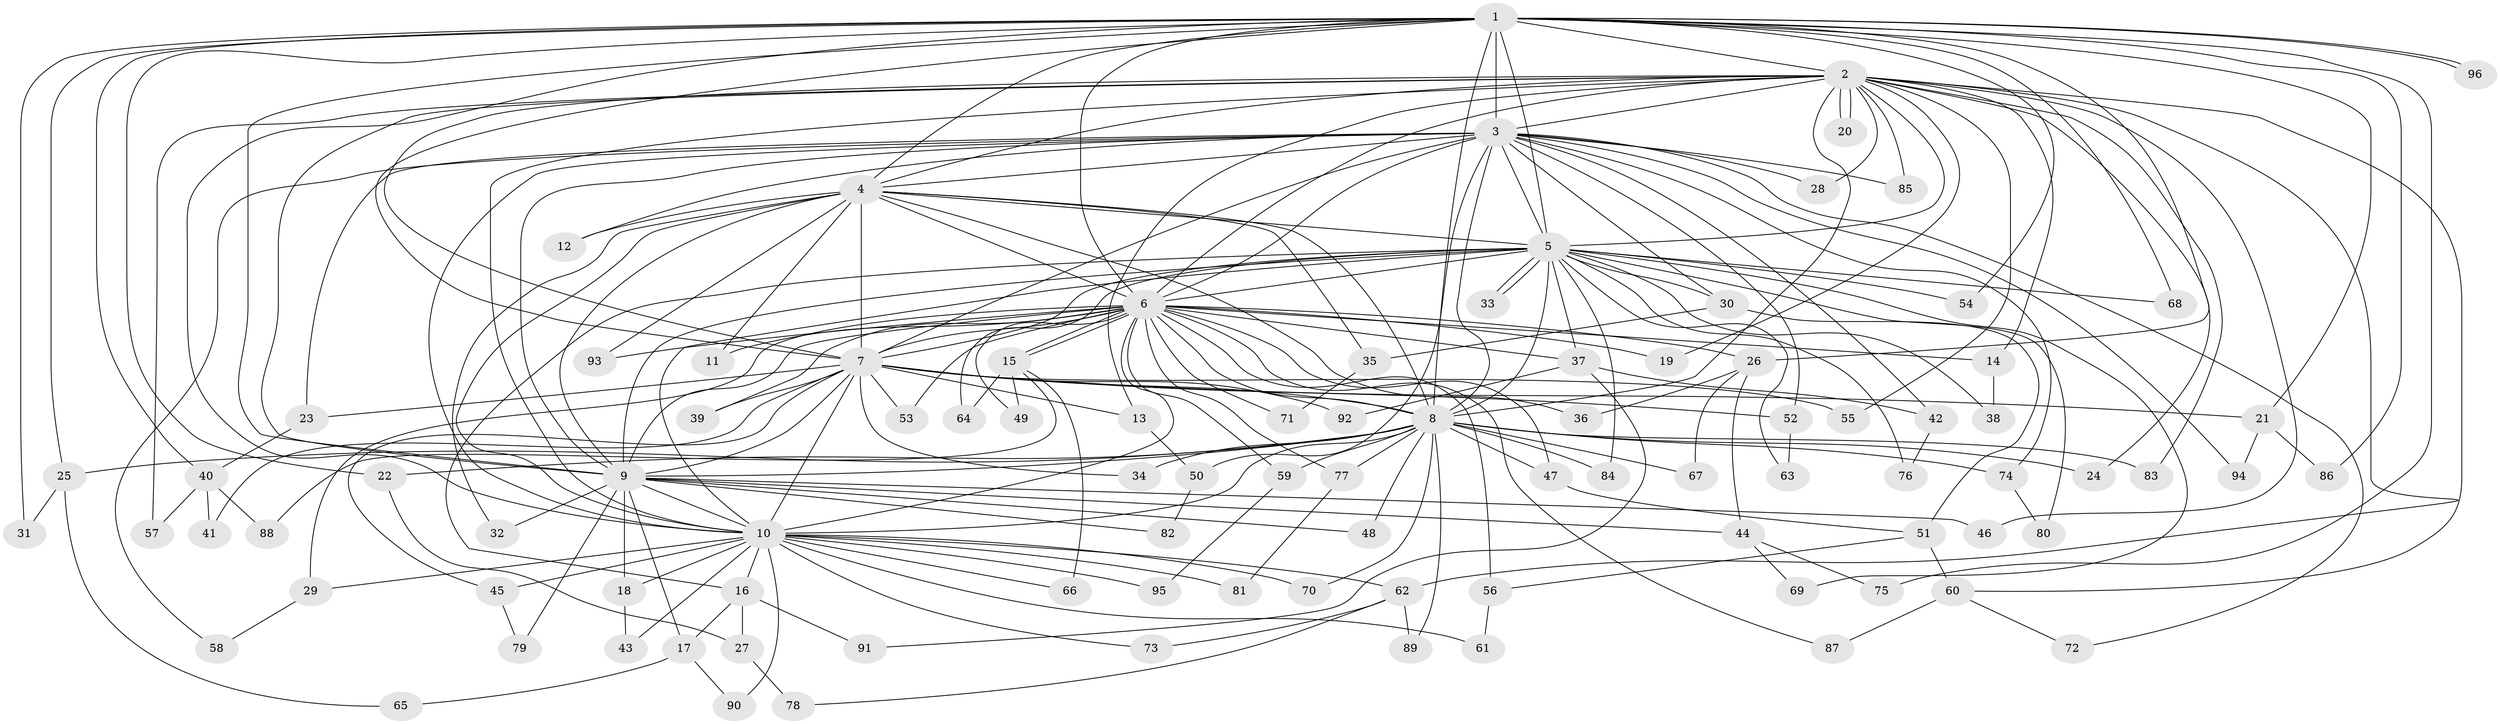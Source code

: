 // Generated by graph-tools (version 1.1) at 2025/34/03/09/25 02:34:54]
// undirected, 96 vertices, 217 edges
graph export_dot {
graph [start="1"]
  node [color=gray90,style=filled];
  1;
  2;
  3;
  4;
  5;
  6;
  7;
  8;
  9;
  10;
  11;
  12;
  13;
  14;
  15;
  16;
  17;
  18;
  19;
  20;
  21;
  22;
  23;
  24;
  25;
  26;
  27;
  28;
  29;
  30;
  31;
  32;
  33;
  34;
  35;
  36;
  37;
  38;
  39;
  40;
  41;
  42;
  43;
  44;
  45;
  46;
  47;
  48;
  49;
  50;
  51;
  52;
  53;
  54;
  55;
  56;
  57;
  58;
  59;
  60;
  61;
  62;
  63;
  64;
  65;
  66;
  67;
  68;
  69;
  70;
  71;
  72;
  73;
  74;
  75;
  76;
  77;
  78;
  79;
  80;
  81;
  82;
  83;
  84;
  85;
  86;
  87;
  88;
  89;
  90;
  91;
  92;
  93;
  94;
  95;
  96;
  1 -- 2;
  1 -- 3;
  1 -- 4;
  1 -- 5;
  1 -- 6;
  1 -- 7;
  1 -- 8;
  1 -- 9;
  1 -- 10;
  1 -- 21;
  1 -- 22;
  1 -- 25;
  1 -- 26;
  1 -- 31;
  1 -- 40;
  1 -- 54;
  1 -- 68;
  1 -- 75;
  1 -- 86;
  1 -- 96;
  1 -- 96;
  2 -- 3;
  2 -- 4;
  2 -- 5;
  2 -- 6;
  2 -- 7;
  2 -- 8;
  2 -- 9;
  2 -- 10;
  2 -- 13;
  2 -- 14;
  2 -- 19;
  2 -- 20;
  2 -- 20;
  2 -- 24;
  2 -- 28;
  2 -- 46;
  2 -- 55;
  2 -- 57;
  2 -- 60;
  2 -- 62;
  2 -- 83;
  2 -- 85;
  3 -- 4;
  3 -- 5;
  3 -- 6;
  3 -- 7;
  3 -- 8;
  3 -- 9;
  3 -- 10;
  3 -- 12;
  3 -- 23;
  3 -- 28;
  3 -- 30;
  3 -- 42;
  3 -- 50;
  3 -- 52;
  3 -- 58;
  3 -- 72;
  3 -- 74;
  3 -- 85;
  3 -- 94;
  4 -- 5;
  4 -- 6;
  4 -- 7;
  4 -- 8;
  4 -- 9;
  4 -- 10;
  4 -- 11;
  4 -- 12;
  4 -- 32;
  4 -- 35;
  4 -- 36;
  4 -- 93;
  5 -- 6;
  5 -- 7;
  5 -- 8;
  5 -- 9;
  5 -- 10;
  5 -- 16;
  5 -- 30;
  5 -- 33;
  5 -- 33;
  5 -- 37;
  5 -- 38;
  5 -- 54;
  5 -- 63;
  5 -- 64;
  5 -- 68;
  5 -- 69;
  5 -- 76;
  5 -- 80;
  5 -- 84;
  6 -- 7;
  6 -- 8;
  6 -- 9;
  6 -- 10;
  6 -- 11;
  6 -- 14;
  6 -- 15;
  6 -- 15;
  6 -- 19;
  6 -- 26;
  6 -- 29;
  6 -- 37;
  6 -- 39;
  6 -- 47;
  6 -- 49;
  6 -- 53;
  6 -- 56;
  6 -- 59;
  6 -- 71;
  6 -- 77;
  6 -- 87;
  6 -- 93;
  7 -- 8;
  7 -- 9;
  7 -- 10;
  7 -- 13;
  7 -- 21;
  7 -- 23;
  7 -- 34;
  7 -- 39;
  7 -- 41;
  7 -- 45;
  7 -- 52;
  7 -- 53;
  7 -- 55;
  7 -- 92;
  8 -- 9;
  8 -- 10;
  8 -- 22;
  8 -- 24;
  8 -- 25;
  8 -- 34;
  8 -- 47;
  8 -- 48;
  8 -- 59;
  8 -- 67;
  8 -- 70;
  8 -- 74;
  8 -- 77;
  8 -- 83;
  8 -- 84;
  8 -- 89;
  9 -- 10;
  9 -- 17;
  9 -- 18;
  9 -- 32;
  9 -- 44;
  9 -- 46;
  9 -- 48;
  9 -- 79;
  9 -- 82;
  10 -- 16;
  10 -- 18;
  10 -- 29;
  10 -- 43;
  10 -- 45;
  10 -- 61;
  10 -- 62;
  10 -- 66;
  10 -- 70;
  10 -- 73;
  10 -- 81;
  10 -- 90;
  10 -- 95;
  13 -- 50;
  14 -- 38;
  15 -- 49;
  15 -- 64;
  15 -- 66;
  15 -- 88;
  16 -- 17;
  16 -- 27;
  16 -- 91;
  17 -- 65;
  17 -- 90;
  18 -- 43;
  21 -- 86;
  21 -- 94;
  22 -- 27;
  23 -- 40;
  25 -- 31;
  25 -- 65;
  26 -- 36;
  26 -- 44;
  26 -- 67;
  27 -- 78;
  29 -- 58;
  30 -- 35;
  30 -- 51;
  35 -- 71;
  37 -- 42;
  37 -- 91;
  37 -- 92;
  40 -- 41;
  40 -- 57;
  40 -- 88;
  42 -- 76;
  44 -- 69;
  44 -- 75;
  45 -- 79;
  47 -- 51;
  50 -- 82;
  51 -- 56;
  51 -- 60;
  52 -- 63;
  56 -- 61;
  59 -- 95;
  60 -- 72;
  60 -- 87;
  62 -- 73;
  62 -- 78;
  62 -- 89;
  74 -- 80;
  77 -- 81;
}
